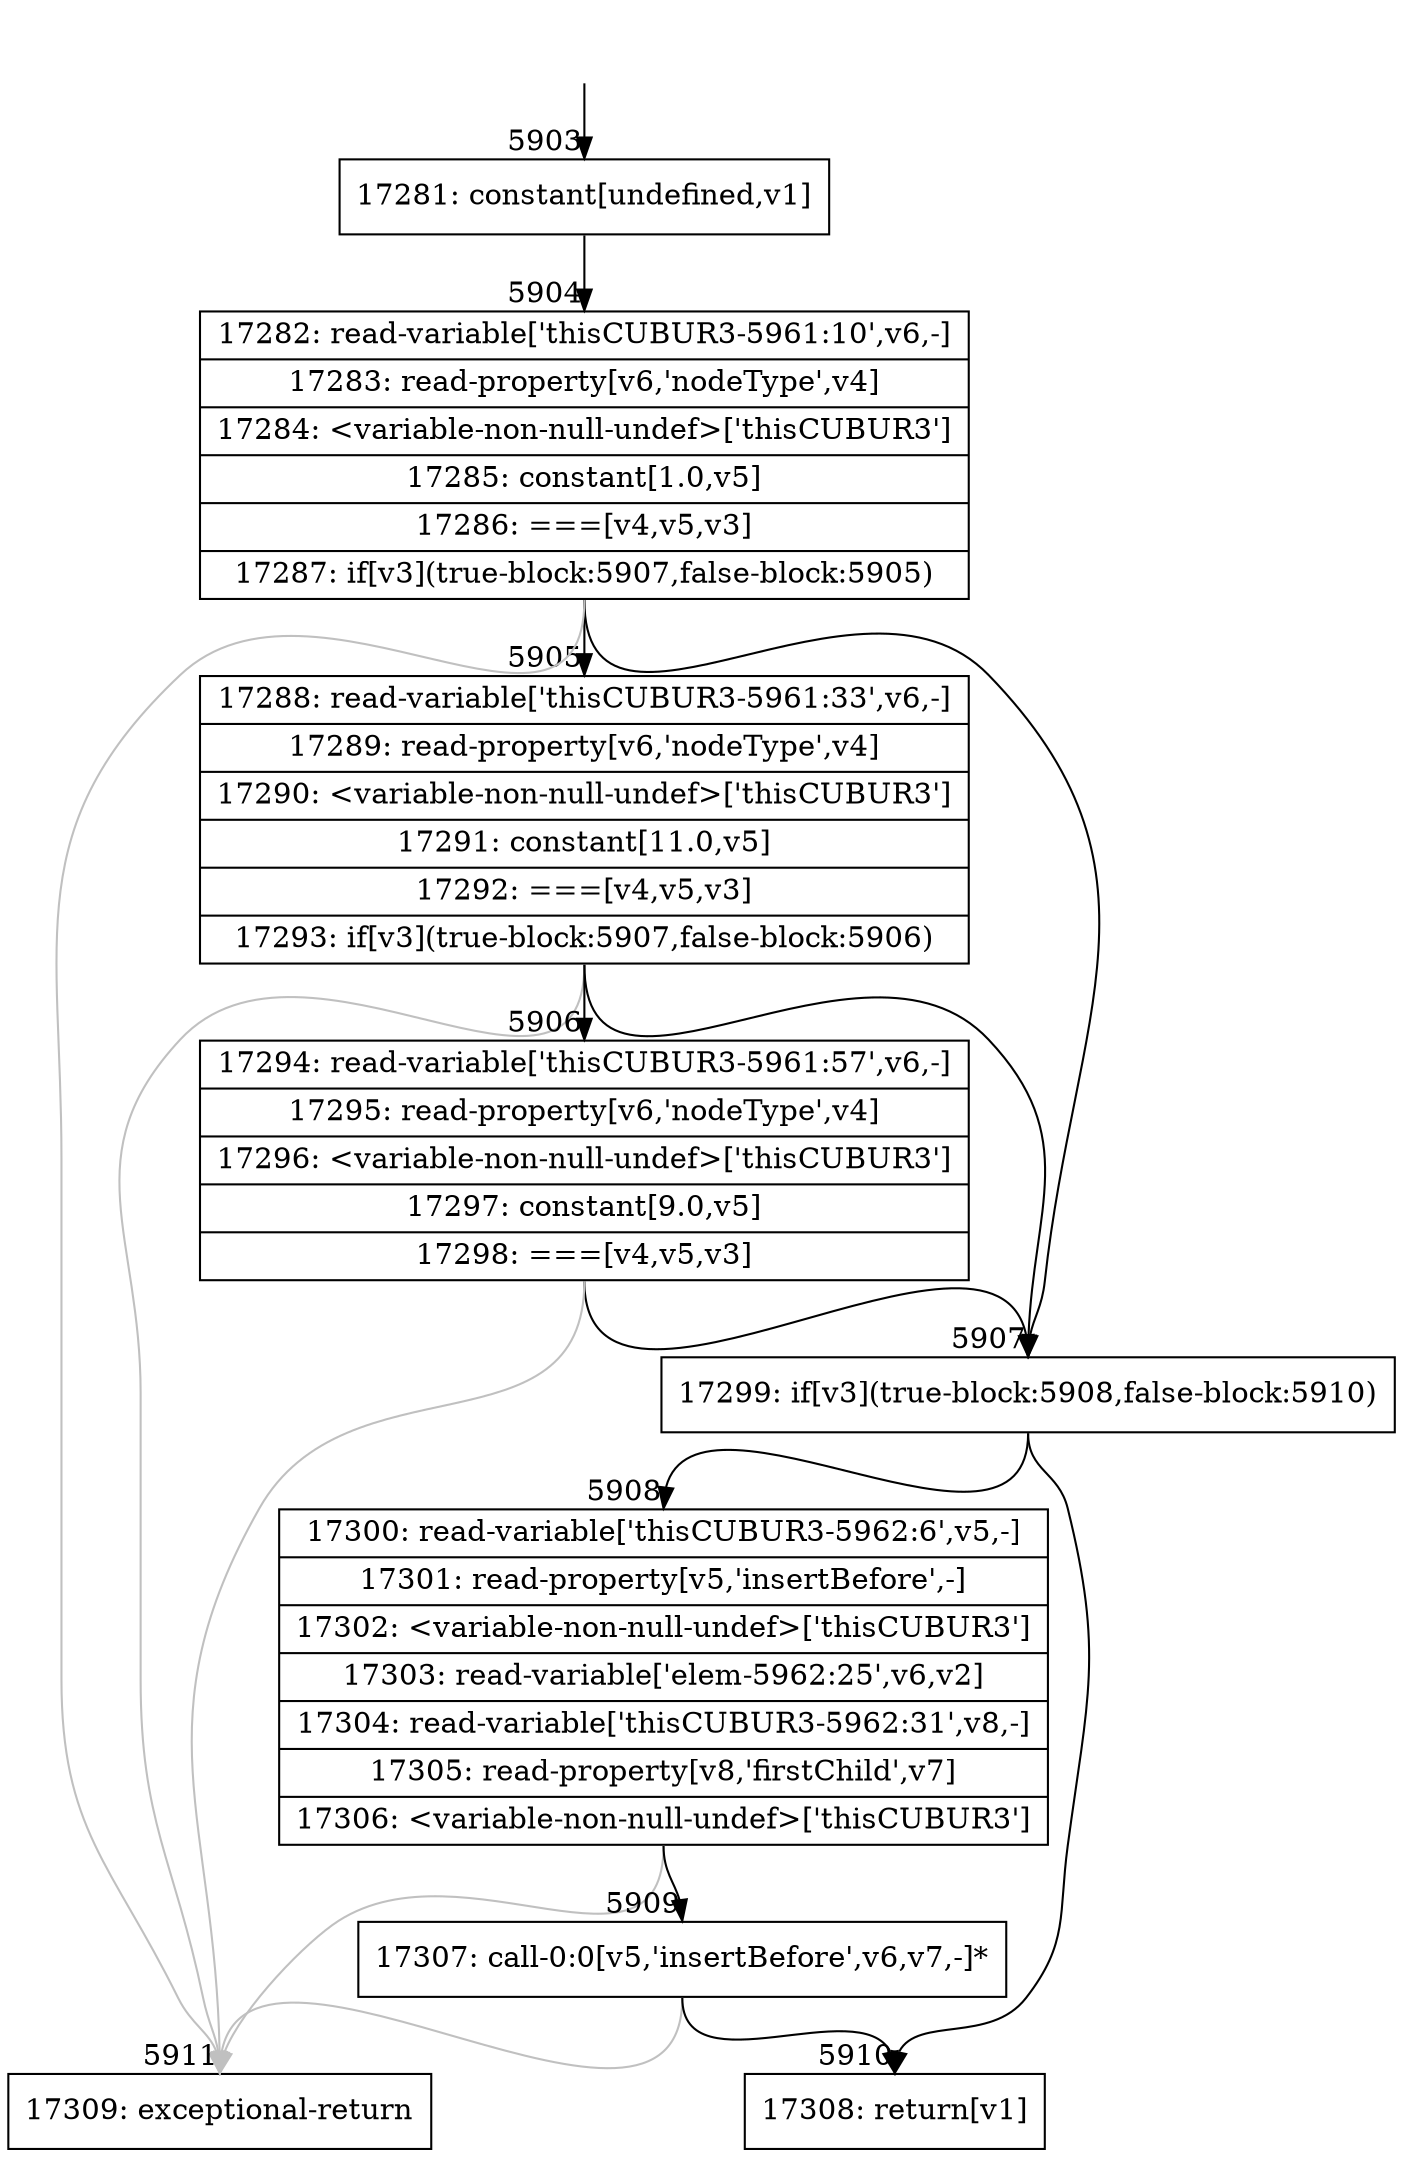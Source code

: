 digraph {
rankdir="TD"
BB_entry388[shape=none,label=""];
BB_entry388 -> BB5903 [tailport=s, headport=n, headlabel="    5903"]
BB5903 [shape=record label="{17281: constant[undefined,v1]}" ] 
BB5903 -> BB5904 [tailport=s, headport=n, headlabel="      5904"]
BB5904 [shape=record label="{17282: read-variable['thisCUBUR3-5961:10',v6,-]|17283: read-property[v6,'nodeType',v4]|17284: \<variable-non-null-undef\>['thisCUBUR3']|17285: constant[1.0,v5]|17286: ===[v4,v5,v3]|17287: if[v3](true-block:5907,false-block:5905)}" ] 
BB5904 -> BB5907 [tailport=s, headport=n, headlabel="      5907"]
BB5904 -> BB5905 [tailport=s, headport=n, headlabel="      5905"]
BB5904 -> BB5911 [tailport=s, headport=n, color=gray, headlabel="      5911"]
BB5905 [shape=record label="{17288: read-variable['thisCUBUR3-5961:33',v6,-]|17289: read-property[v6,'nodeType',v4]|17290: \<variable-non-null-undef\>['thisCUBUR3']|17291: constant[11.0,v5]|17292: ===[v4,v5,v3]|17293: if[v3](true-block:5907,false-block:5906)}" ] 
BB5905 -> BB5907 [tailport=s, headport=n]
BB5905 -> BB5906 [tailport=s, headport=n, headlabel="      5906"]
BB5905 -> BB5911 [tailport=s, headport=n, color=gray]
BB5906 [shape=record label="{17294: read-variable['thisCUBUR3-5961:57',v6,-]|17295: read-property[v6,'nodeType',v4]|17296: \<variable-non-null-undef\>['thisCUBUR3']|17297: constant[9.0,v5]|17298: ===[v4,v5,v3]}" ] 
BB5906 -> BB5907 [tailport=s, headport=n]
BB5906 -> BB5911 [tailport=s, headport=n, color=gray]
BB5907 [shape=record label="{17299: if[v3](true-block:5908,false-block:5910)}" ] 
BB5907 -> BB5908 [tailport=s, headport=n, headlabel="      5908"]
BB5907 -> BB5910 [tailport=s, headport=n, headlabel="      5910"]
BB5908 [shape=record label="{17300: read-variable['thisCUBUR3-5962:6',v5,-]|17301: read-property[v5,'insertBefore',-]|17302: \<variable-non-null-undef\>['thisCUBUR3']|17303: read-variable['elem-5962:25',v6,v2]|17304: read-variable['thisCUBUR3-5962:31',v8,-]|17305: read-property[v8,'firstChild',v7]|17306: \<variable-non-null-undef\>['thisCUBUR3']}" ] 
BB5908 -> BB5909 [tailport=s, headport=n, headlabel="      5909"]
BB5908 -> BB5911 [tailport=s, headport=n, color=gray]
BB5909 [shape=record label="{17307: call-0:0[v5,'insertBefore',v6,v7,-]*}" ] 
BB5909 -> BB5910 [tailport=s, headport=n]
BB5909 -> BB5911 [tailport=s, headport=n, color=gray]
BB5910 [shape=record label="{17308: return[v1]}" ] 
BB5911 [shape=record label="{17309: exceptional-return}" ] 
}
